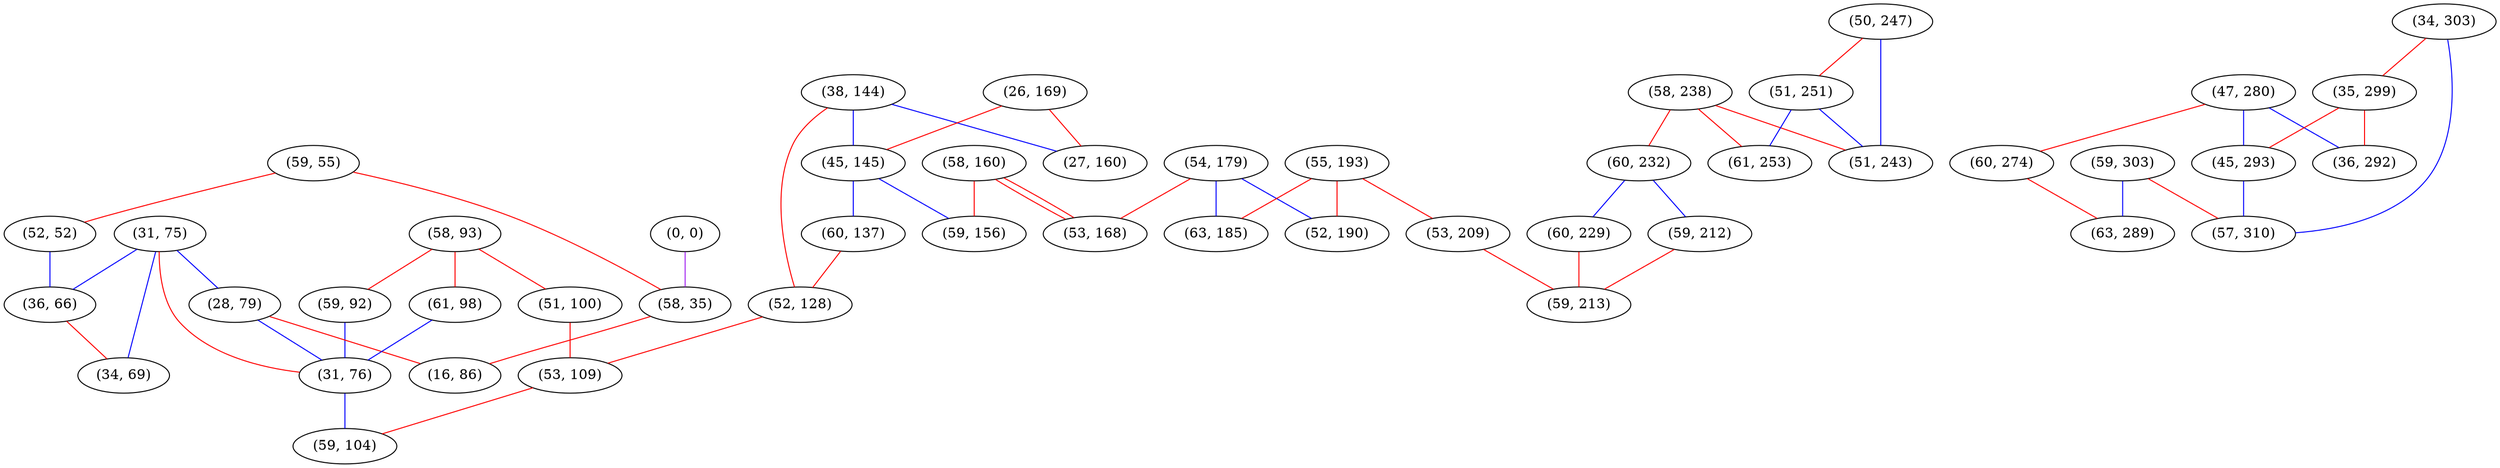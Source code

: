 graph "" {
"(59, 55)";
"(58, 238)";
"(47, 280)";
"(31, 75)";
"(58, 160)";
"(58, 93)";
"(52, 52)";
"(60, 232)";
"(54, 179)";
"(53, 168)";
"(59, 212)";
"(59, 92)";
"(38, 144)";
"(50, 247)";
"(60, 274)";
"(59, 303)";
"(51, 251)";
"(26, 169)";
"(45, 145)";
"(28, 79)";
"(55, 193)";
"(34, 303)";
"(36, 66)";
"(27, 160)";
"(60, 229)";
"(0, 0)";
"(51, 243)";
"(51, 100)";
"(60, 137)";
"(35, 299)";
"(52, 128)";
"(61, 98)";
"(53, 209)";
"(59, 156)";
"(53, 109)";
"(63, 289)";
"(61, 253)";
"(59, 213)";
"(36, 292)";
"(58, 35)";
"(45, 293)";
"(31, 76)";
"(16, 86)";
"(52, 190)";
"(63, 185)";
"(59, 104)";
"(34, 69)";
"(57, 310)";
"(59, 55)" -- "(52, 52)"  [color=red, key=0, weight=1];
"(59, 55)" -- "(58, 35)"  [color=red, key=0, weight=1];
"(58, 238)" -- "(60, 232)"  [color=red, key=0, weight=1];
"(58, 238)" -- "(51, 243)"  [color=red, key=0, weight=1];
"(58, 238)" -- "(61, 253)"  [color=red, key=0, weight=1];
"(47, 280)" -- "(60, 274)"  [color=red, key=0, weight=1];
"(47, 280)" -- "(36, 292)"  [color=blue, key=0, weight=3];
"(47, 280)" -- "(45, 293)"  [color=blue, key=0, weight=3];
"(31, 75)" -- "(31, 76)"  [color=red, key=0, weight=1];
"(31, 75)" -- "(36, 66)"  [color=blue, key=0, weight=3];
"(31, 75)" -- "(28, 79)"  [color=blue, key=0, weight=3];
"(31, 75)" -- "(34, 69)"  [color=blue, key=0, weight=3];
"(58, 160)" -- "(59, 156)"  [color=red, key=0, weight=1];
"(58, 160)" -- "(53, 168)"  [color=red, key=0, weight=1];
"(58, 160)" -- "(53, 168)"  [color=red, key=1, weight=1];
"(58, 93)" -- "(61, 98)"  [color=red, key=0, weight=1];
"(58, 93)" -- "(59, 92)"  [color=red, key=0, weight=1];
"(58, 93)" -- "(51, 100)"  [color=red, key=0, weight=1];
"(52, 52)" -- "(36, 66)"  [color=blue, key=0, weight=3];
"(60, 232)" -- "(60, 229)"  [color=blue, key=0, weight=3];
"(60, 232)" -- "(59, 212)"  [color=blue, key=0, weight=3];
"(54, 179)" -- "(52, 190)"  [color=blue, key=0, weight=3];
"(54, 179)" -- "(53, 168)"  [color=red, key=0, weight=1];
"(54, 179)" -- "(63, 185)"  [color=blue, key=0, weight=3];
"(59, 212)" -- "(59, 213)"  [color=red, key=0, weight=1];
"(59, 92)" -- "(31, 76)"  [color=blue, key=0, weight=3];
"(38, 144)" -- "(27, 160)"  [color=blue, key=0, weight=3];
"(38, 144)" -- "(45, 145)"  [color=blue, key=0, weight=3];
"(38, 144)" -- "(52, 128)"  [color=red, key=0, weight=1];
"(50, 247)" -- "(51, 251)"  [color=red, key=0, weight=1];
"(50, 247)" -- "(51, 243)"  [color=blue, key=0, weight=3];
"(60, 274)" -- "(63, 289)"  [color=red, key=0, weight=1];
"(59, 303)" -- "(57, 310)"  [color=red, key=0, weight=1];
"(59, 303)" -- "(63, 289)"  [color=blue, key=0, weight=3];
"(51, 251)" -- "(51, 243)"  [color=blue, key=0, weight=3];
"(51, 251)" -- "(61, 253)"  [color=blue, key=0, weight=3];
"(26, 169)" -- "(27, 160)"  [color=red, key=0, weight=1];
"(26, 169)" -- "(45, 145)"  [color=red, key=0, weight=1];
"(45, 145)" -- "(59, 156)"  [color=blue, key=0, weight=3];
"(45, 145)" -- "(60, 137)"  [color=blue, key=0, weight=3];
"(28, 79)" -- "(31, 76)"  [color=blue, key=0, weight=3];
"(28, 79)" -- "(16, 86)"  [color=red, key=0, weight=1];
"(55, 193)" -- "(53, 209)"  [color=red, key=0, weight=1];
"(55, 193)" -- "(52, 190)"  [color=red, key=0, weight=1];
"(55, 193)" -- "(63, 185)"  [color=red, key=0, weight=1];
"(34, 303)" -- "(57, 310)"  [color=blue, key=0, weight=3];
"(34, 303)" -- "(35, 299)"  [color=red, key=0, weight=1];
"(36, 66)" -- "(34, 69)"  [color=red, key=0, weight=1];
"(60, 229)" -- "(59, 213)"  [color=red, key=0, weight=1];
"(0, 0)" -- "(58, 35)"  [color=purple, key=0, weight=4];
"(51, 100)" -- "(53, 109)"  [color=red, key=0, weight=1];
"(60, 137)" -- "(52, 128)"  [color=red, key=0, weight=1];
"(35, 299)" -- "(36, 292)"  [color=red, key=0, weight=1];
"(35, 299)" -- "(45, 293)"  [color=red, key=0, weight=1];
"(52, 128)" -- "(53, 109)"  [color=red, key=0, weight=1];
"(61, 98)" -- "(31, 76)"  [color=blue, key=0, weight=3];
"(53, 209)" -- "(59, 213)"  [color=red, key=0, weight=1];
"(53, 109)" -- "(59, 104)"  [color=red, key=0, weight=1];
"(58, 35)" -- "(16, 86)"  [color=red, key=0, weight=1];
"(45, 293)" -- "(57, 310)"  [color=blue, key=0, weight=3];
"(31, 76)" -- "(59, 104)"  [color=blue, key=0, weight=3];
}
